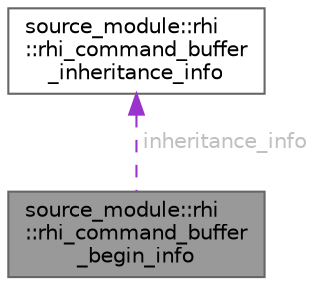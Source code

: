 digraph "source_module::rhi::rhi_command_buffer_begin_info"
{
 // LATEX_PDF_SIZE
  bgcolor="transparent";
  edge [fontname=Helvetica,fontsize=10,labelfontname=Helvetica,labelfontsize=10];
  node [fontname=Helvetica,fontsize=10,shape=box,height=0.2,width=0.4];
  Node1 [id="Node000001",label="source_module::rhi\l::rhi_command_buffer\l_begin_info",height=0.2,width=0.4,color="gray40", fillcolor="grey60", style="filled", fontcolor="black",tooltip=" "];
  Node2 -> Node1 [id="edge2_Node000001_Node000002",dir="back",color="darkorchid3",style="dashed",tooltip=" ",label=" inheritance_info",fontcolor="grey" ];
  Node2 [id="Node000002",label="source_module::rhi\l::rhi_command_buffer\l_inheritance_info",height=0.2,width=0.4,color="gray40", fillcolor="white", style="filled",URL="$structsource__module_1_1rhi_1_1rhi__command__buffer__inheritance__info.html",tooltip=" "];
}
